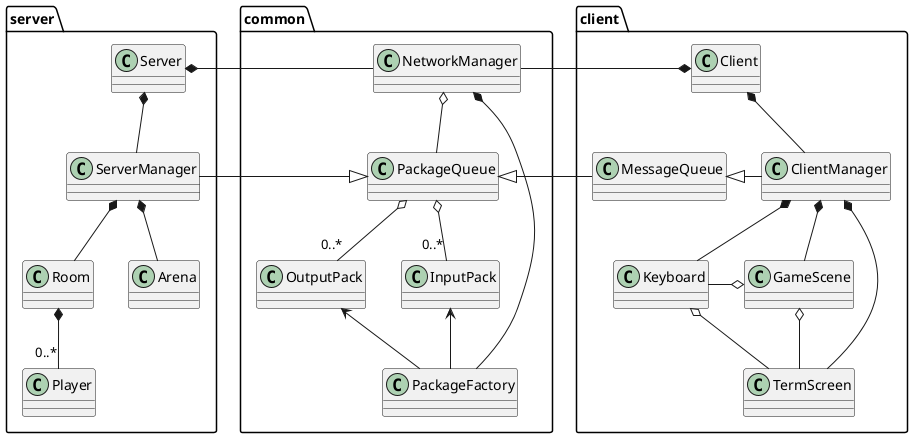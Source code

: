 @startuml


package common {
    class NetworkManager
    class PackageFactory
    class PackageQueue
    class InputPack
    class OutputPack

    NetworkManager *-- PackageFactory
    NetworkManager o-- PackageQueue
    PackageQueue o--"0..*" InputPack
    PackageQueue o--"0..*" OutputPack
    PackageFactory -up-> InputPack
    PackageFactory -up-> OutputPack
}

package server {
    class Server
    class ServerManager
    class Room
    class Player
    class Arena

    Server *-right- NetworkManager
    Server *-- ServerManager
    ServerManager -right-|> PackageQueue
    ServerManager *-- Room
    ServerManager *-- Arena
    Room *--"0..*" Player
}

package client {
    class MessageQueue
    class Client
    class ClientManager
    class TermScreen
    class Keyboard
    class GameScene

    Client *-left- NetworkManager
    Client *-- ClientManager
    MessageQueue -left-|> PackageQueue
    ClientManager -left-|> MessageQueue
    ClientManager *-- TermScreen
    ClientManager *-- GameScene
    ClientManager *-- Keyboard
    GameScene o-left- Keyboard
    GameScene o-- TermScreen
    Keyboard o-- TermScreen
}

@enduml

